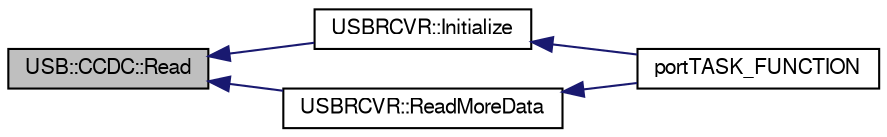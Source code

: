 digraph G
{
  bgcolor="transparent";
  edge [fontname="FreeSans",fontsize=10,labelfontname="FreeSans",labelfontsize=10];
  node [fontname="FreeSans",fontsize=10,shape=record];
  rankdir=LR;
  Node1 [label="USB::CCDC::Read",height=0.2,width=0.4,color="black", fillcolor="grey75", style="filled" fontcolor="black"];
  Node1 -> Node2 [dir=back,color="midnightblue",fontsize=10,style="solid",fontname="FreeSans"];
  Node2 [label="USBRCVR::Initialize",height=0.2,width=0.4,color="black",URL="$class_u_s_b_r_c_v_r.html#5b07e0cb5d3512ecd929fb3592db2658"];
  Node2 -> Node3 [dir=back,color="midnightblue",fontsize=10,style="solid",fontname="FreeSans"];
  Node3 [label="portTASK_FUNCTION",height=0.2,width=0.4,color="black",URL="$usb_tasks_8cpp.html#bf532eb4d4d55d51477ea9534ab711ca"];
  Node1 -> Node4 [dir=back,color="midnightblue",fontsize=10,style="solid",fontname="FreeSans"];
  Node4 [label="USBRCVR::ReadMoreData",height=0.2,width=0.4,color="black",URL="$class_u_s_b_r_c_v_r.html#aa847e4e71760b636d2890a3521febc3"];
  Node4 -> Node3 [dir=back,color="midnightblue",fontsize=10,style="solid",fontname="FreeSans"];
}
